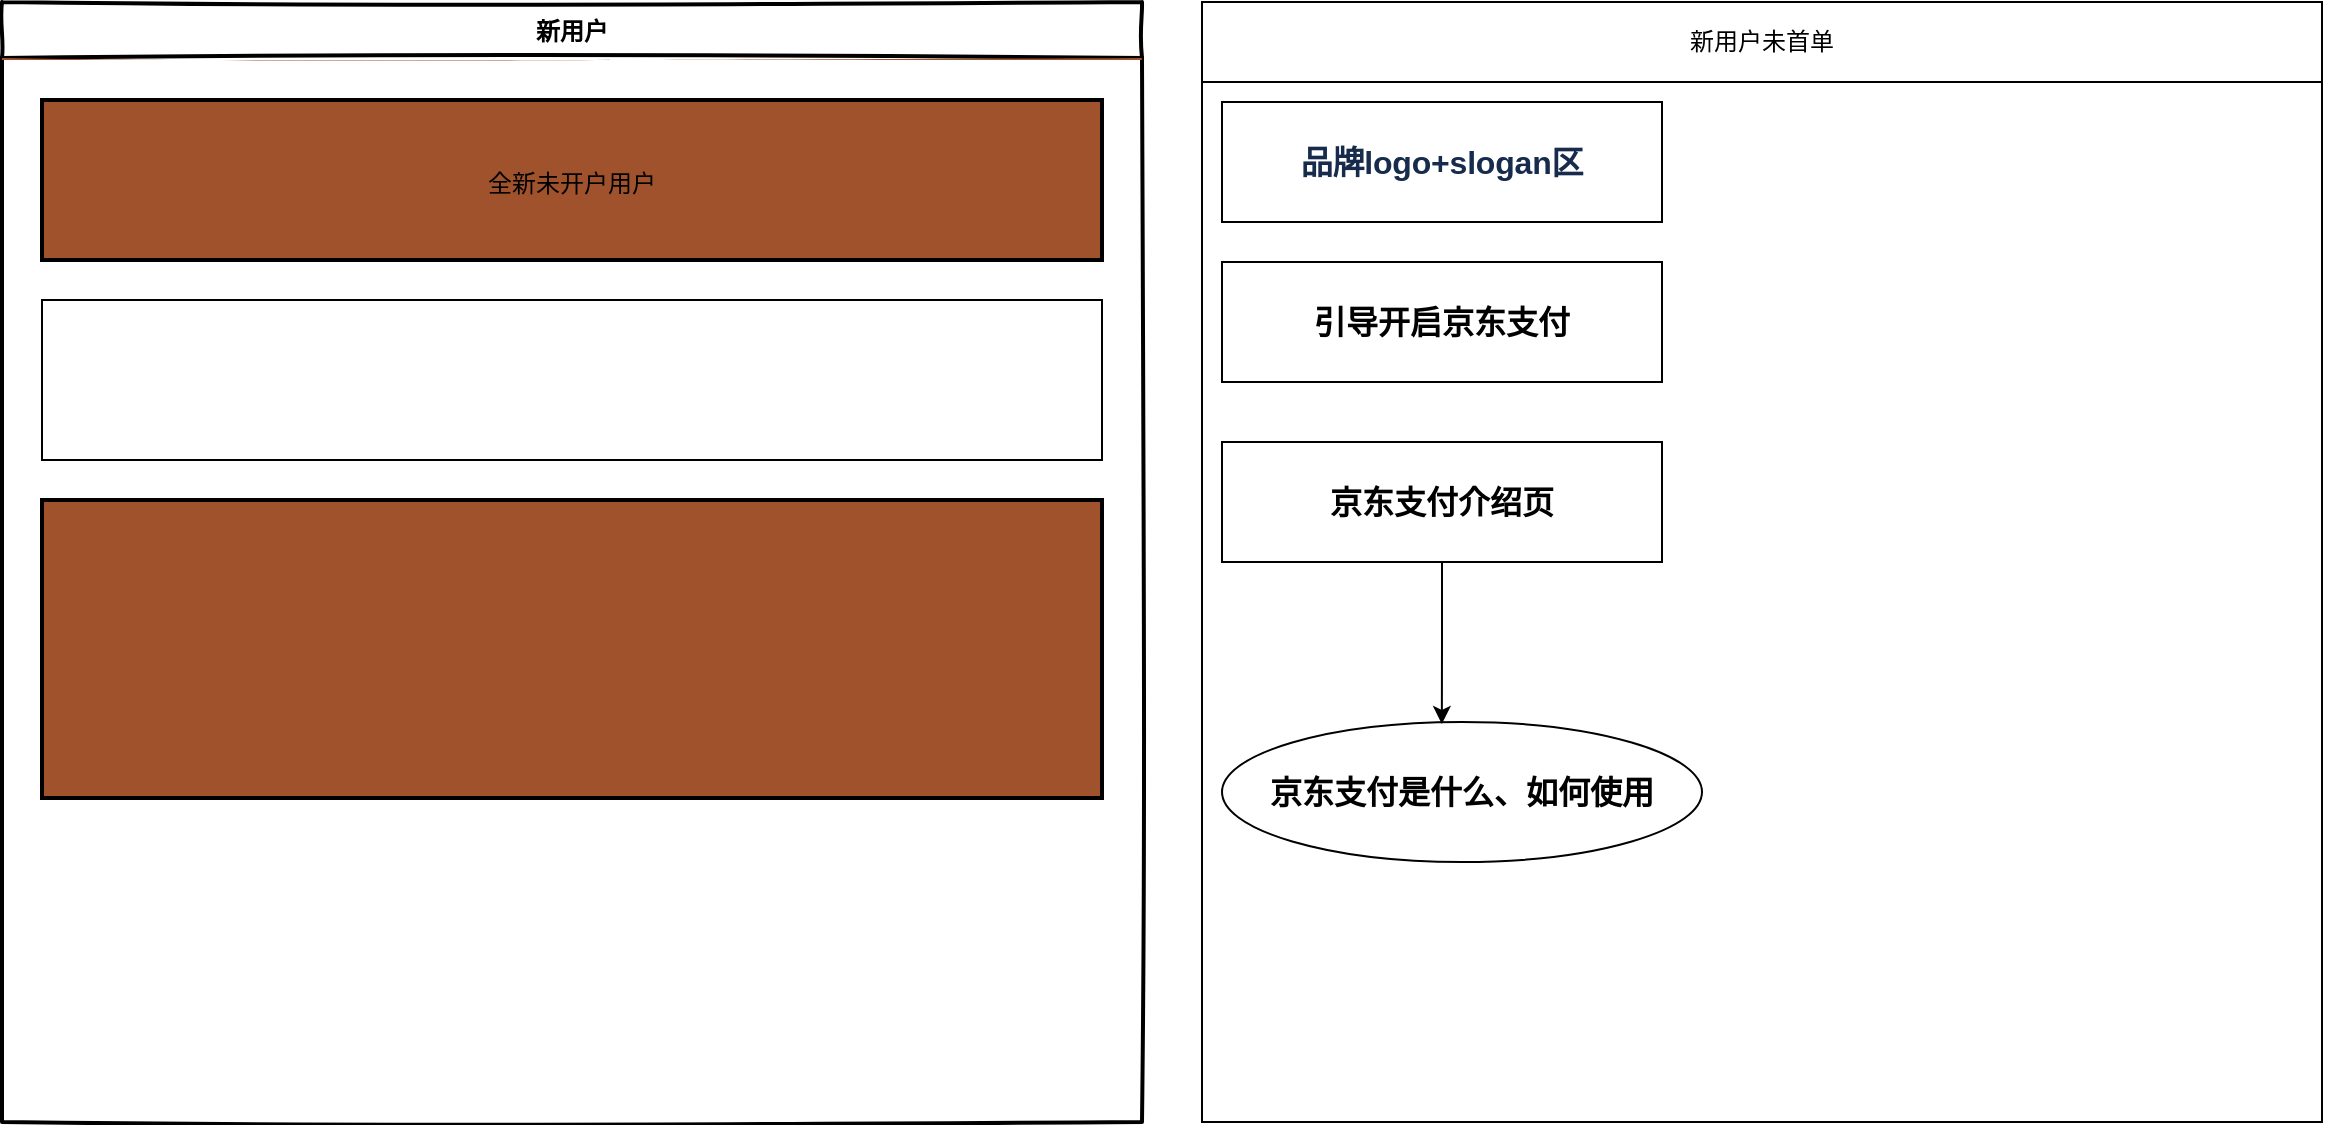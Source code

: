 <mxfile version="16.6.1" type="github">
  <diagram id="wFE0QG_FPsp0jaGvCLVb" name="Page-1">
    <mxGraphModel dx="2148" dy="786" grid="1" gridSize="10" guides="1" tooltips="1" connect="1" arrows="1" fold="1" page="1" pageScale="1" pageWidth="850" pageHeight="1100" math="0" shadow="0">
      <root>
        <mxCell id="0" />
        <mxCell id="1" parent="0" />
        <mxCell id="_5mSTuPxr-ZiKRkBDSY7-1" value="" style="swimlane;fontStyle=2;childLayout=stackLayout;horizontal=1;startSize=28;horizontalStack=1;resizeParent=1;resizeParentMax=0;resizeLast=0;collapsible=0;marginBottom=0;swimlaneFillColor=none;fontFamily=Permanent Marker;fontSize=16;points=[];verticalAlign=top;stackBorder=0;resizable=1;strokeWidth=2;sketch=1;disableMultiStroke=1;" parent="1" vertex="1">
          <mxGeometry x="-30" y="30" width="570" height="560" as="geometry" />
        </mxCell>
        <object label="新用户" status="New" id="_5mSTuPxr-ZiKRkBDSY7-2">
          <mxCell style="swimlane;strokeWidth=2;fontFamily=Permanent Marker;html=0;startSize=1;verticalAlign=bottom;spacingBottom=5;points=[];childLayout=stackLayout;stackBorder=20;stackSpacing=20;resizeLast=0;resizeParent=1;horizontalStack=0;collapsible=0;sketch=1;strokeColor=none;fillStyle=solid;fillColor=#A0522D;" parent="_5mSTuPxr-ZiKRkBDSY7-1" vertex="1">
            <mxGeometry y="28" width="570" height="532" as="geometry" />
          </mxCell>
        </object>
        <object label="&lt;p class=&quot;p1&quot; style=&quot;margin: 0px ; font-weight: 400 ; font-stretch: normal ; line-height: normal ; font-family: &amp;#34;pingfang sc&amp;#34;&quot;&gt;全新未开户用户&lt;/p&gt;" placeholders="1" id="_5mSTuPxr-ZiKRkBDSY7-3">
          <mxCell style="whiteSpace=wrap;html=1;strokeWidth=2;fillColor=swimlane;fontStyle=1;spacingTop=0;rounded=0;arcSize=9;points=[];sketch=0;fontFamily=Permanent Marker;hachureGap=8;fillWeight=1;" parent="_5mSTuPxr-ZiKRkBDSY7-2" vertex="1">
            <mxGeometry x="20" y="21" width="530" height="80" as="geometry" />
          </mxCell>
        </object>
        <mxCell id="zbjC4olAFxsm4mvHzc2k-29" value="" style="whiteSpace=wrap;html=1;aspect=fixed;rounded=0;sketch=0;" vertex="1" parent="_5mSTuPxr-ZiKRkBDSY7-2">
          <mxGeometry x="20" y="121" width="530" height="80" as="geometry" />
        </mxCell>
        <mxCell id="zbjC4olAFxsm4mvHzc2k-28" value="" style="whiteSpace=wrap;html=1;fontFamily=Permanent Marker;fillColor=swimlane;strokeWidth=2;fontStyle=1;spacingTop=0;rounded=0;arcSize=9;sketch=0;hachureGap=8;fillWeight=1;" vertex="1" parent="_5mSTuPxr-ZiKRkBDSY7-2">
          <mxGeometry x="20" y="221" width="530" height="149" as="geometry" />
        </mxCell>
        <mxCell id="zbjC4olAFxsm4mvHzc2k-34" value="" style="rounded=0;whiteSpace=wrap;html=1;sketch=0;fillColor=none;" vertex="1" parent="1">
          <mxGeometry x="570" y="30" width="560" height="560" as="geometry" />
        </mxCell>
        <mxCell id="zbjC4olAFxsm4mvHzc2k-37" value="新用户未首单" style="rounded=0;whiteSpace=wrap;html=1;sketch=0;fillColor=none;" vertex="1" parent="1">
          <mxGeometry x="570" y="30" width="560" height="40" as="geometry" />
        </mxCell>
        <mxCell id="zbjC4olAFxsm4mvHzc2k-38" value="&lt;h3 id=&quot;id-京东支付小程序一期-页面分为”品牌logo＋slogan“区域、”引导开启按钮“区域、京东支付介绍及京东支付使用介绍区域&quot; style=&quot;margin: 0px ; padding: 0px ; font-size: 16px ; line-height: 1.5 ; letter-spacing: -0.006em ; color: rgb(23 , 43 , 77) ; font-family: , &amp;#34;system-ui&amp;#34; , &amp;#34;segoe ui&amp;#34; , &amp;#34;roboto&amp;#34; , &amp;#34;oxygen&amp;#34; , &amp;#34;ubuntu&amp;#34; , &amp;#34;fira sans&amp;#34; , &amp;#34;droid sans&amp;#34; , &amp;#34;helvetica neue&amp;#34; , sans-serif ; text-align: left ; background-color: rgb(255 , 255 , 255)&quot;&gt;品牌logo+slogan区&lt;/h3&gt;" style="rounded=0;whiteSpace=wrap;html=1;sketch=0;fillColor=none;" vertex="1" parent="1">
          <mxGeometry x="580" y="80" width="220" height="60" as="geometry" />
        </mxCell>
        <mxCell id="zbjC4olAFxsm4mvHzc2k-39" value="&lt;font style=&quot;font-size: 16px&quot;&gt;&lt;b&gt;引导开启京东支付&lt;/b&gt;&lt;/font&gt;" style="whiteSpace=wrap;html=1;fillColor=none;rounded=0;sketch=0;" vertex="1" parent="1">
          <mxGeometry x="580" y="160" width="220" height="60" as="geometry" />
        </mxCell>
        <mxCell id="zbjC4olAFxsm4mvHzc2k-44" value="" style="edgeStyle=orthogonalEdgeStyle;rounded=0;orthogonalLoop=1;jettySize=auto;html=1;fontSize=16;entryX=0.458;entryY=0.014;entryDx=0;entryDy=0;entryPerimeter=0;" edge="1" parent="1" source="zbjC4olAFxsm4mvHzc2k-41" target="zbjC4olAFxsm4mvHzc2k-43">
          <mxGeometry relative="1" as="geometry" />
        </mxCell>
        <mxCell id="zbjC4olAFxsm4mvHzc2k-41" value="&lt;b style=&quot;font-size: 16px&quot;&gt;京东支付介绍页&lt;/b&gt;" style="whiteSpace=wrap;html=1;fillColor=none;rounded=0;sketch=0;" vertex="1" parent="1">
          <mxGeometry x="580" y="250" width="220" height="60" as="geometry" />
        </mxCell>
        <mxCell id="zbjC4olAFxsm4mvHzc2k-43" value="&lt;b style=&quot;font-size: 16px&quot;&gt;京东支付是什么、如何使用&lt;/b&gt;" style="ellipse;whiteSpace=wrap;html=1;fillColor=none;rounded=0;sketch=0;" vertex="1" parent="1">
          <mxGeometry x="580" y="390" width="240" height="70" as="geometry" />
        </mxCell>
      </root>
    </mxGraphModel>
  </diagram>
</mxfile>
